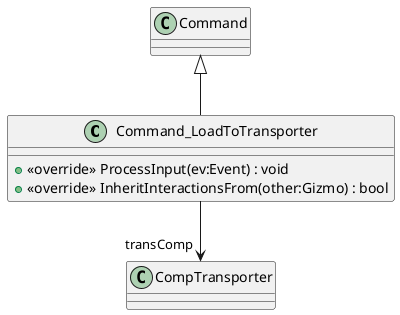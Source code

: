 @startuml
class Command_LoadToTransporter {
    + <<override>> ProcessInput(ev:Event) : void
    + <<override>> InheritInteractionsFrom(other:Gizmo) : bool
}
Command <|-- Command_LoadToTransporter
Command_LoadToTransporter --> "transComp" CompTransporter
@enduml
